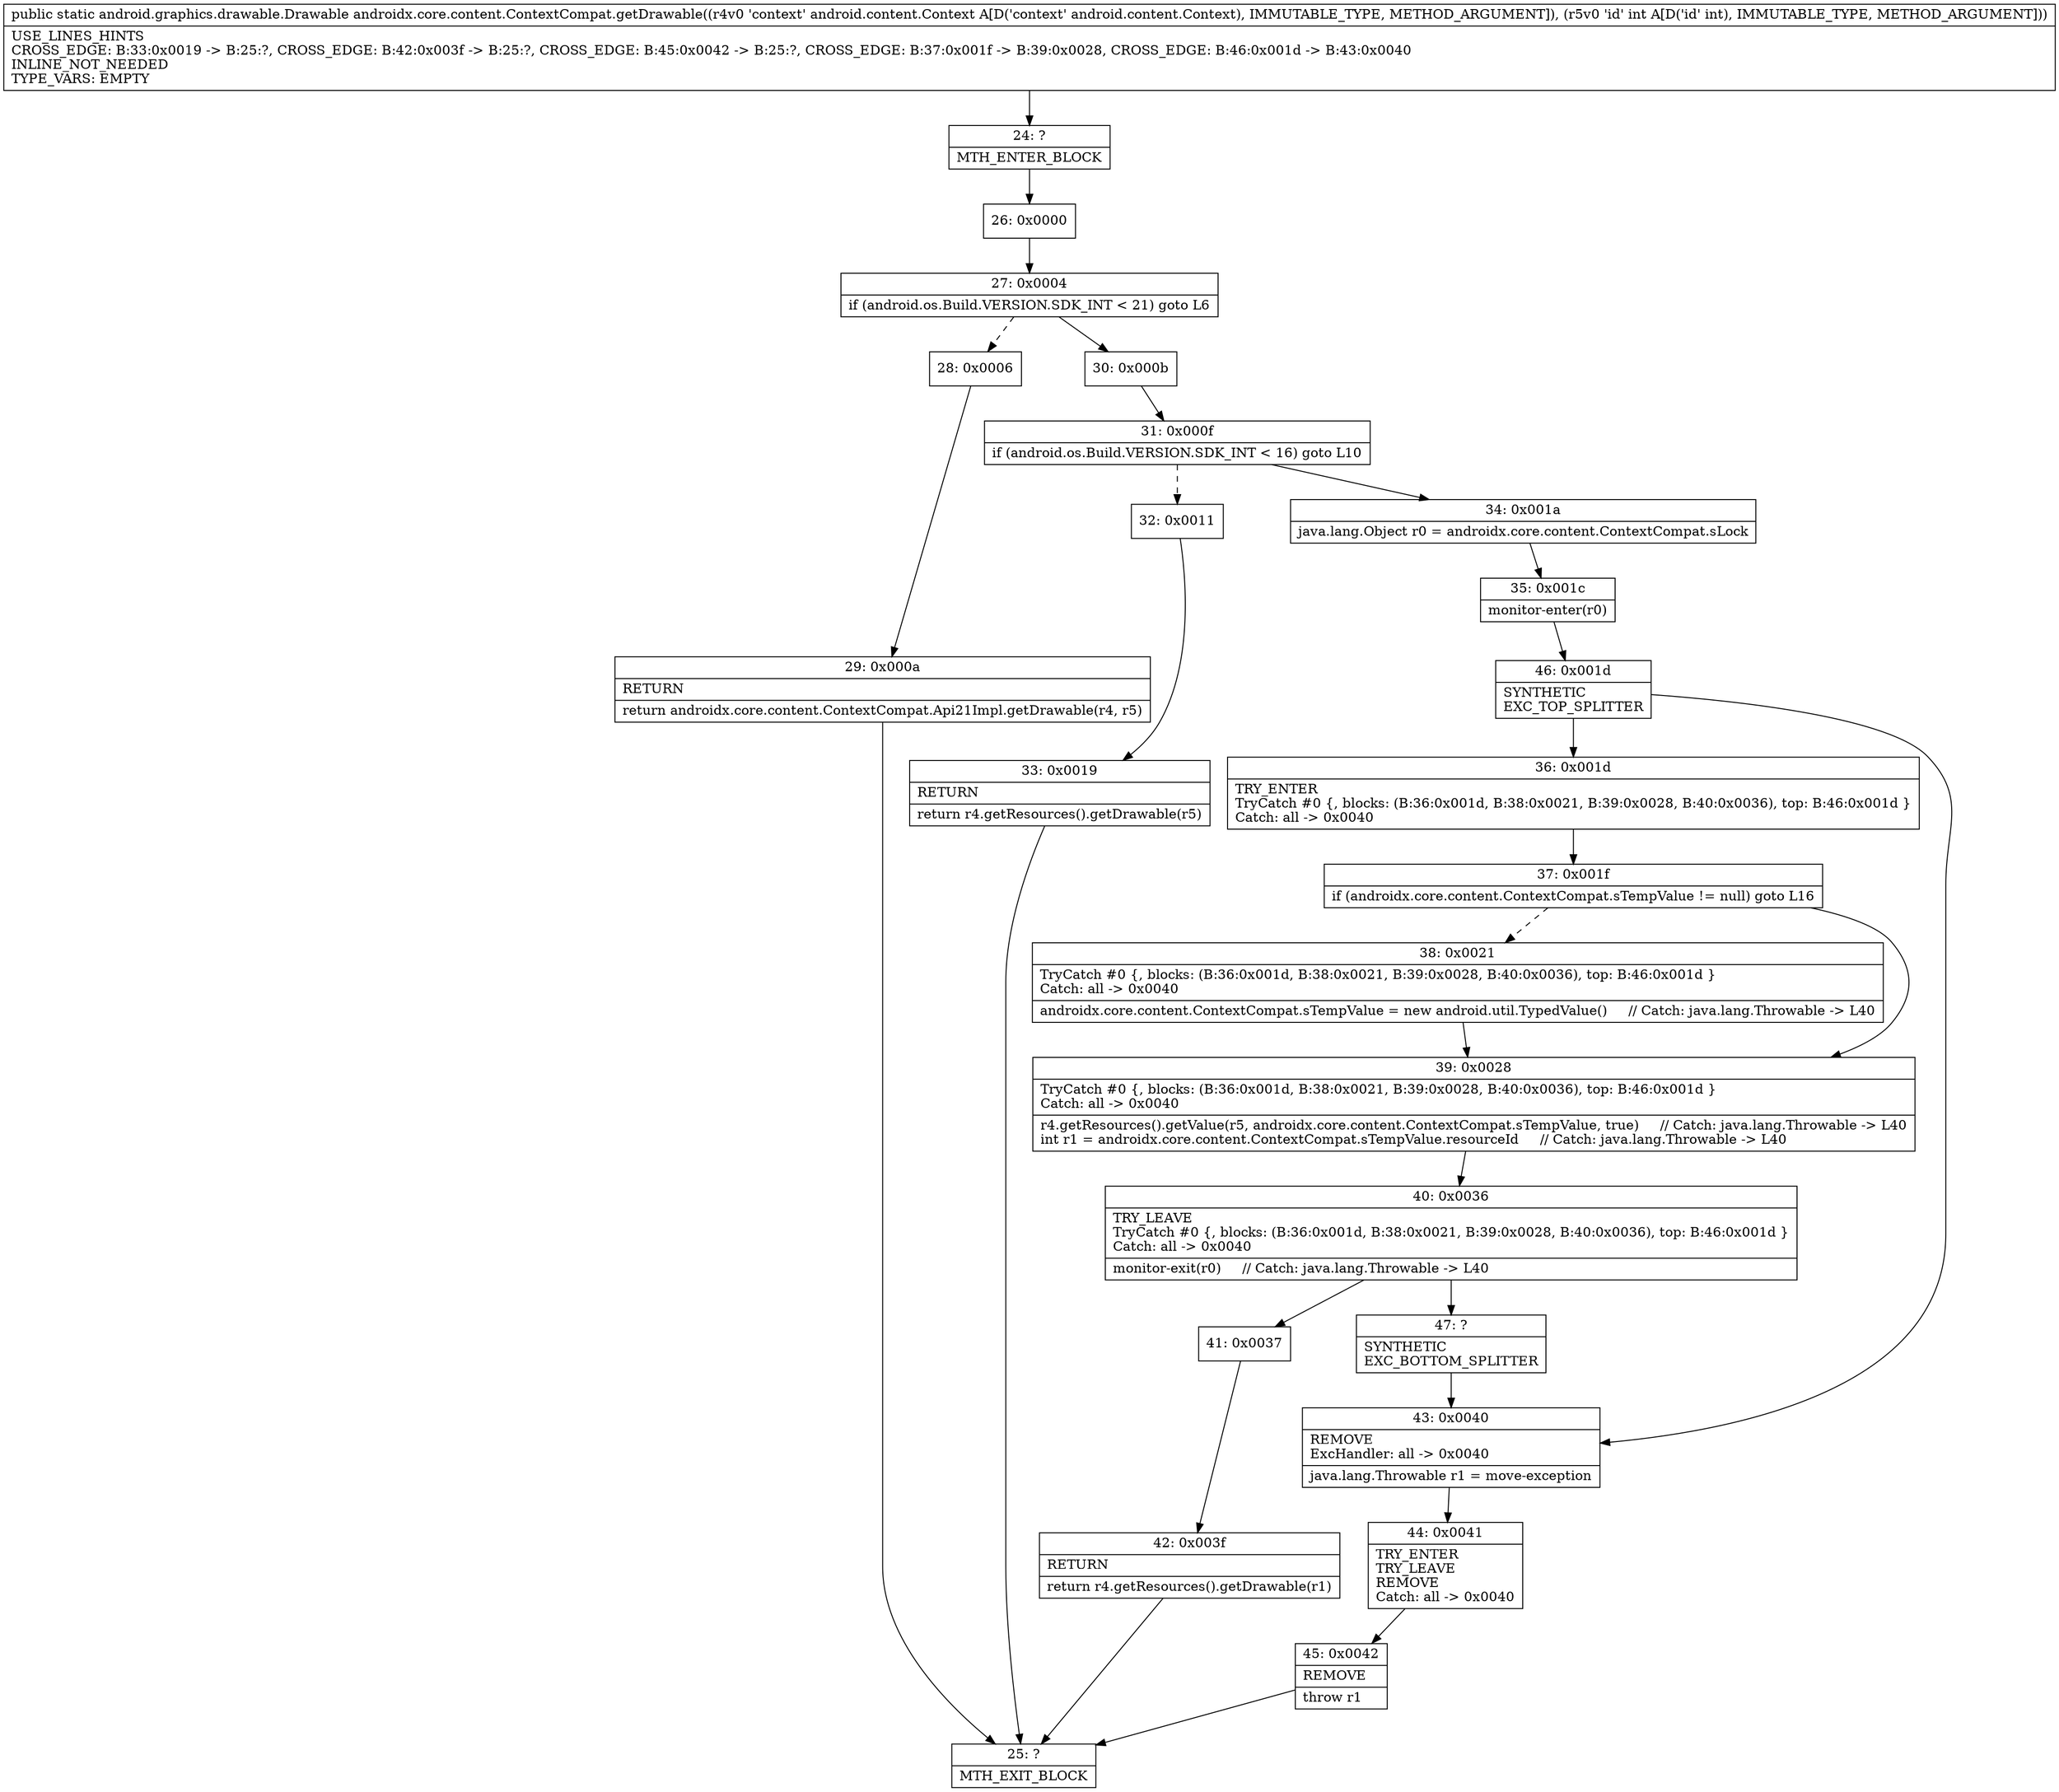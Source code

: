 digraph "CFG forandroidx.core.content.ContextCompat.getDrawable(Landroid\/content\/Context;I)Landroid\/graphics\/drawable\/Drawable;" {
Node_24 [shape=record,label="{24\:\ ?|MTH_ENTER_BLOCK\l}"];
Node_26 [shape=record,label="{26\:\ 0x0000}"];
Node_27 [shape=record,label="{27\:\ 0x0004|if (android.os.Build.VERSION.SDK_INT \< 21) goto L6\l}"];
Node_28 [shape=record,label="{28\:\ 0x0006}"];
Node_29 [shape=record,label="{29\:\ 0x000a|RETURN\l|return androidx.core.content.ContextCompat.Api21Impl.getDrawable(r4, r5)\l}"];
Node_25 [shape=record,label="{25\:\ ?|MTH_EXIT_BLOCK\l}"];
Node_30 [shape=record,label="{30\:\ 0x000b}"];
Node_31 [shape=record,label="{31\:\ 0x000f|if (android.os.Build.VERSION.SDK_INT \< 16) goto L10\l}"];
Node_32 [shape=record,label="{32\:\ 0x0011}"];
Node_33 [shape=record,label="{33\:\ 0x0019|RETURN\l|return r4.getResources().getDrawable(r5)\l}"];
Node_34 [shape=record,label="{34\:\ 0x001a|java.lang.Object r0 = androidx.core.content.ContextCompat.sLock\l}"];
Node_35 [shape=record,label="{35\:\ 0x001c|monitor\-enter(r0)\l}"];
Node_46 [shape=record,label="{46\:\ 0x001d|SYNTHETIC\lEXC_TOP_SPLITTER\l}"];
Node_36 [shape=record,label="{36\:\ 0x001d|TRY_ENTER\lTryCatch #0 \{, blocks: (B:36:0x001d, B:38:0x0021, B:39:0x0028, B:40:0x0036), top: B:46:0x001d \}\lCatch: all \-\> 0x0040\l}"];
Node_37 [shape=record,label="{37\:\ 0x001f|if (androidx.core.content.ContextCompat.sTempValue != null) goto L16\l}"];
Node_38 [shape=record,label="{38\:\ 0x0021|TryCatch #0 \{, blocks: (B:36:0x001d, B:38:0x0021, B:39:0x0028, B:40:0x0036), top: B:46:0x001d \}\lCatch: all \-\> 0x0040\l|androidx.core.content.ContextCompat.sTempValue = new android.util.TypedValue()     \/\/ Catch: java.lang.Throwable \-\> L40\l}"];
Node_39 [shape=record,label="{39\:\ 0x0028|TryCatch #0 \{, blocks: (B:36:0x001d, B:38:0x0021, B:39:0x0028, B:40:0x0036), top: B:46:0x001d \}\lCatch: all \-\> 0x0040\l|r4.getResources().getValue(r5, androidx.core.content.ContextCompat.sTempValue, true)     \/\/ Catch: java.lang.Throwable \-\> L40\lint r1 = androidx.core.content.ContextCompat.sTempValue.resourceId     \/\/ Catch: java.lang.Throwable \-\> L40\l}"];
Node_40 [shape=record,label="{40\:\ 0x0036|TRY_LEAVE\lTryCatch #0 \{, blocks: (B:36:0x001d, B:38:0x0021, B:39:0x0028, B:40:0x0036), top: B:46:0x001d \}\lCatch: all \-\> 0x0040\l|monitor\-exit(r0)     \/\/ Catch: java.lang.Throwable \-\> L40\l}"];
Node_41 [shape=record,label="{41\:\ 0x0037}"];
Node_42 [shape=record,label="{42\:\ 0x003f|RETURN\l|return r4.getResources().getDrawable(r1)\l}"];
Node_47 [shape=record,label="{47\:\ ?|SYNTHETIC\lEXC_BOTTOM_SPLITTER\l}"];
Node_43 [shape=record,label="{43\:\ 0x0040|REMOVE\lExcHandler: all \-\> 0x0040\l|java.lang.Throwable r1 = move\-exception\l}"];
Node_44 [shape=record,label="{44\:\ 0x0041|TRY_ENTER\lTRY_LEAVE\lREMOVE\lCatch: all \-\> 0x0040\l}"];
Node_45 [shape=record,label="{45\:\ 0x0042|REMOVE\l|throw r1\l}"];
MethodNode[shape=record,label="{public static android.graphics.drawable.Drawable androidx.core.content.ContextCompat.getDrawable((r4v0 'context' android.content.Context A[D('context' android.content.Context), IMMUTABLE_TYPE, METHOD_ARGUMENT]), (r5v0 'id' int A[D('id' int), IMMUTABLE_TYPE, METHOD_ARGUMENT]))  | USE_LINES_HINTS\lCROSS_EDGE: B:33:0x0019 \-\> B:25:?, CROSS_EDGE: B:42:0x003f \-\> B:25:?, CROSS_EDGE: B:45:0x0042 \-\> B:25:?, CROSS_EDGE: B:37:0x001f \-\> B:39:0x0028, CROSS_EDGE: B:46:0x001d \-\> B:43:0x0040\lINLINE_NOT_NEEDED\lTYPE_VARS: EMPTY\l}"];
MethodNode -> Node_24;Node_24 -> Node_26;
Node_26 -> Node_27;
Node_27 -> Node_28[style=dashed];
Node_27 -> Node_30;
Node_28 -> Node_29;
Node_29 -> Node_25;
Node_30 -> Node_31;
Node_31 -> Node_32[style=dashed];
Node_31 -> Node_34;
Node_32 -> Node_33;
Node_33 -> Node_25;
Node_34 -> Node_35;
Node_35 -> Node_46;
Node_46 -> Node_36;
Node_46 -> Node_43;
Node_36 -> Node_37;
Node_37 -> Node_38[style=dashed];
Node_37 -> Node_39;
Node_38 -> Node_39;
Node_39 -> Node_40;
Node_40 -> Node_41;
Node_40 -> Node_47;
Node_41 -> Node_42;
Node_42 -> Node_25;
Node_47 -> Node_43;
Node_43 -> Node_44;
Node_44 -> Node_45;
Node_45 -> Node_25;
}

